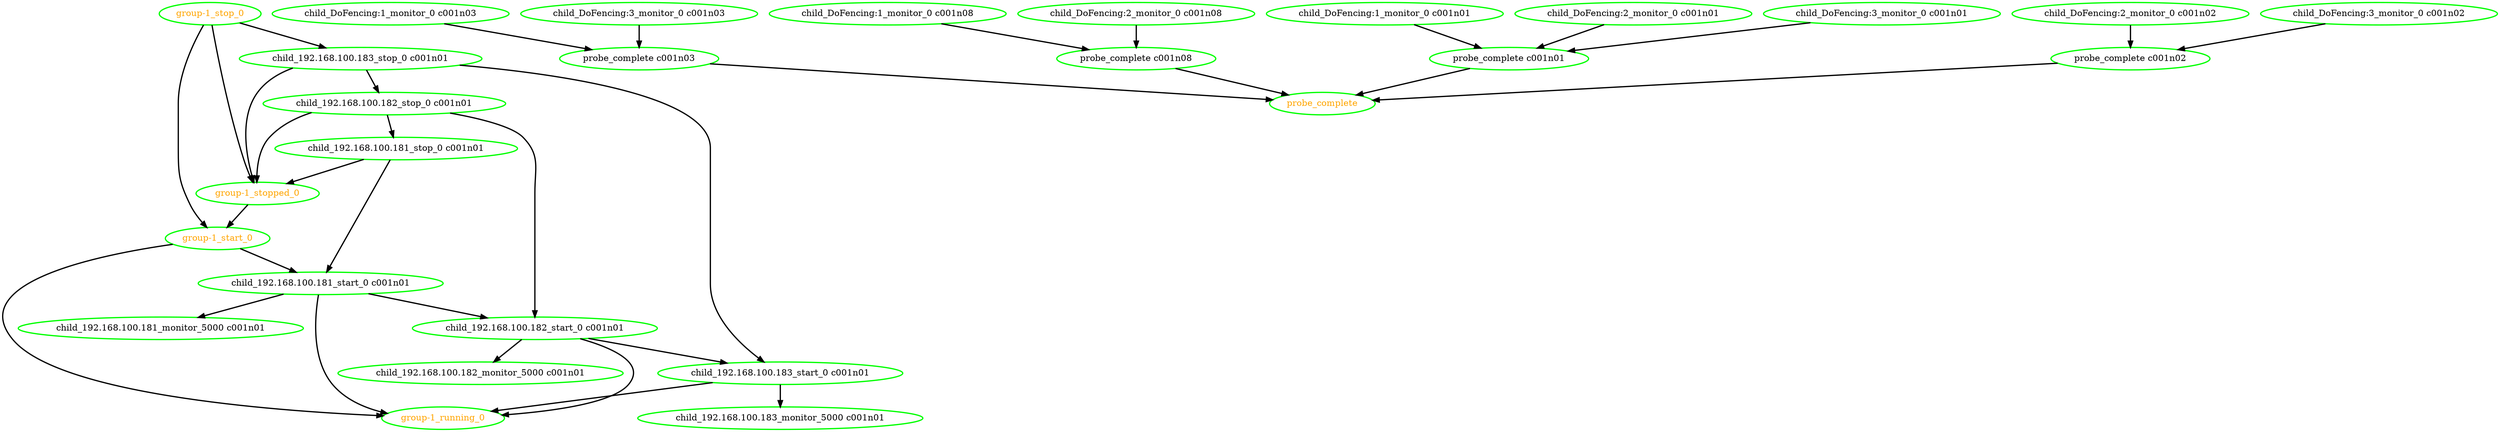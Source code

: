  digraph "g" {
"child_192.168.100.181_monitor_5000 c001n01" [ style=bold color="green" fontcolor="black" ]
"child_192.168.100.181_start_0 c001n01" -> "child_192.168.100.181_monitor_5000 c001n01" [ style = bold]
"child_192.168.100.181_start_0 c001n01" -> "child_192.168.100.182_start_0 c001n01" [ style = bold]
"child_192.168.100.181_start_0 c001n01" -> "group-1_running_0" [ style = bold]
"child_192.168.100.181_start_0 c001n01" [ style=bold color="green" fontcolor="black" ]
"child_192.168.100.181_stop_0 c001n01" -> "child_192.168.100.181_start_0 c001n01" [ style = bold]
"child_192.168.100.181_stop_0 c001n01" -> "group-1_stopped_0" [ style = bold]
"child_192.168.100.181_stop_0 c001n01" [ style=bold color="green" fontcolor="black" ]
"child_192.168.100.182_monitor_5000 c001n01" [ style=bold color="green" fontcolor="black" ]
"child_192.168.100.182_start_0 c001n01" -> "child_192.168.100.182_monitor_5000 c001n01" [ style = bold]
"child_192.168.100.182_start_0 c001n01" -> "child_192.168.100.183_start_0 c001n01" [ style = bold]
"child_192.168.100.182_start_0 c001n01" -> "group-1_running_0" [ style = bold]
"child_192.168.100.182_start_0 c001n01" [ style=bold color="green" fontcolor="black" ]
"child_192.168.100.182_stop_0 c001n01" -> "child_192.168.100.181_stop_0 c001n01" [ style = bold]
"child_192.168.100.182_stop_0 c001n01" -> "child_192.168.100.182_start_0 c001n01" [ style = bold]
"child_192.168.100.182_stop_0 c001n01" -> "group-1_stopped_0" [ style = bold]
"child_192.168.100.182_stop_0 c001n01" [ style=bold color="green" fontcolor="black" ]
"child_192.168.100.183_monitor_5000 c001n01" [ style=bold color="green" fontcolor="black" ]
"child_192.168.100.183_start_0 c001n01" -> "child_192.168.100.183_monitor_5000 c001n01" [ style = bold]
"child_192.168.100.183_start_0 c001n01" -> "group-1_running_0" [ style = bold]
"child_192.168.100.183_start_0 c001n01" [ style=bold color="green" fontcolor="black" ]
"child_192.168.100.183_stop_0 c001n01" -> "child_192.168.100.182_stop_0 c001n01" [ style = bold]
"child_192.168.100.183_stop_0 c001n01" -> "child_192.168.100.183_start_0 c001n01" [ style = bold]
"child_192.168.100.183_stop_0 c001n01" -> "group-1_stopped_0" [ style = bold]
"child_192.168.100.183_stop_0 c001n01" [ style=bold color="green" fontcolor="black" ]
"child_DoFencing:1_monitor_0 c001n01" -> "probe_complete c001n01" [ style = bold]
"child_DoFencing:1_monitor_0 c001n01" [ style=bold color="green" fontcolor="black" ]
"child_DoFencing:1_monitor_0 c001n03" -> "probe_complete c001n03" [ style = bold]
"child_DoFencing:1_monitor_0 c001n03" [ style=bold color="green" fontcolor="black" ]
"child_DoFencing:1_monitor_0 c001n08" -> "probe_complete c001n08" [ style = bold]
"child_DoFencing:1_monitor_0 c001n08" [ style=bold color="green" fontcolor="black" ]
"child_DoFencing:2_monitor_0 c001n01" -> "probe_complete c001n01" [ style = bold]
"child_DoFencing:2_monitor_0 c001n01" [ style=bold color="green" fontcolor="black" ]
"child_DoFencing:2_monitor_0 c001n02" -> "probe_complete c001n02" [ style = bold]
"child_DoFencing:2_monitor_0 c001n02" [ style=bold color="green" fontcolor="black" ]
"child_DoFencing:2_monitor_0 c001n08" -> "probe_complete c001n08" [ style = bold]
"child_DoFencing:2_monitor_0 c001n08" [ style=bold color="green" fontcolor="black" ]
"child_DoFencing:3_monitor_0 c001n01" -> "probe_complete c001n01" [ style = bold]
"child_DoFencing:3_monitor_0 c001n01" [ style=bold color="green" fontcolor="black" ]
"child_DoFencing:3_monitor_0 c001n02" -> "probe_complete c001n02" [ style = bold]
"child_DoFencing:3_monitor_0 c001n02" [ style=bold color="green" fontcolor="black" ]
"child_DoFencing:3_monitor_0 c001n03" -> "probe_complete c001n03" [ style = bold]
"child_DoFencing:3_monitor_0 c001n03" [ style=bold color="green" fontcolor="black" ]
"group-1_running_0" [ style=bold color="green" fontcolor="orange" ]
"group-1_start_0" -> "child_192.168.100.181_start_0 c001n01" [ style = bold]
"group-1_start_0" -> "group-1_running_0" [ style = bold]
"group-1_start_0" [ style=bold color="green" fontcolor="orange" ]
"group-1_stop_0" -> "child_192.168.100.183_stop_0 c001n01" [ style = bold]
"group-1_stop_0" -> "group-1_start_0" [ style = bold]
"group-1_stop_0" -> "group-1_stopped_0" [ style = bold]
"group-1_stop_0" [ style=bold color="green" fontcolor="orange" ]
"group-1_stopped_0" -> "group-1_start_0" [ style = bold]
"group-1_stopped_0" [ style=bold color="green" fontcolor="orange" ]
"probe_complete c001n01" -> "probe_complete" [ style = bold]
"probe_complete c001n01" [ style=bold color="green" fontcolor="black" ]
"probe_complete c001n02" -> "probe_complete" [ style = bold]
"probe_complete c001n02" [ style=bold color="green" fontcolor="black" ]
"probe_complete c001n03" -> "probe_complete" [ style = bold]
"probe_complete c001n03" [ style=bold color="green" fontcolor="black" ]
"probe_complete c001n08" -> "probe_complete" [ style = bold]
"probe_complete c001n08" [ style=bold color="green" fontcolor="black" ]
"probe_complete" [ style=bold color="green" fontcolor="orange" ]
}
